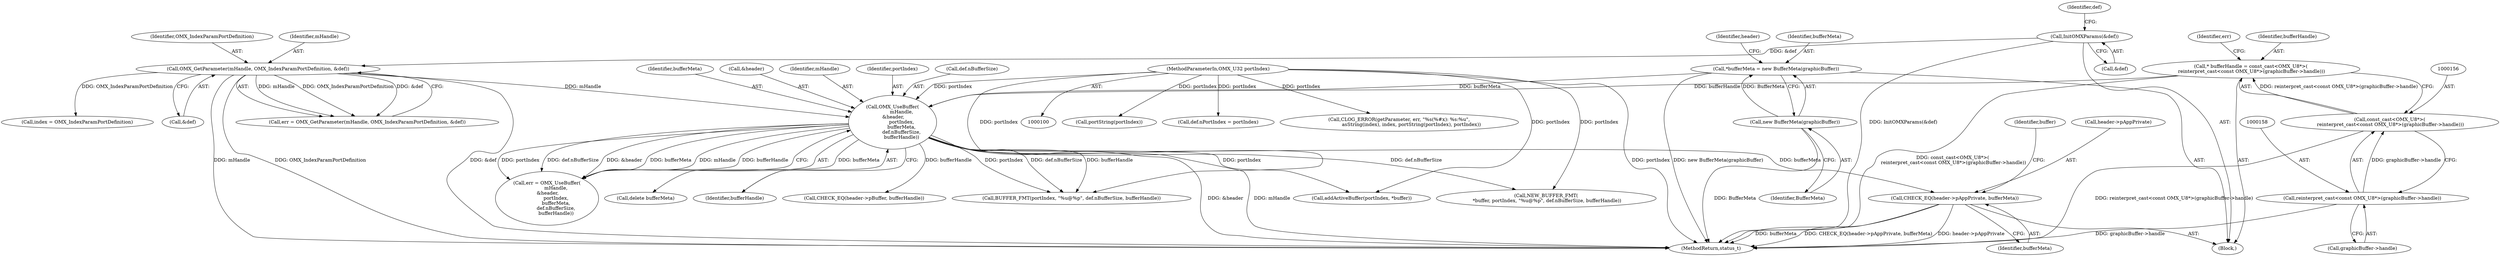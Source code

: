 digraph "1_Android_b351eabb428c7ca85a34513c64601f437923d576_13@pointer" {
"1000206" [label="(Call,CHECK_EQ(header->pAppPrivate, bufferMeta))"];
"1000164" [label="(Call,OMX_UseBuffer(\n            mHandle,\n &header,\n            portIndex,\n            bufferMeta,\n            def.nBufferSize,\n            bufferHandle))"];
"1000117" [label="(Call,OMX_GetParameter(mHandle, OMX_IndexParamPortDefinition, &def))"];
"1000106" [label="(Call,InitOMXParams(&def))"];
"1000101" [label="(MethodParameterIn,OMX_U32 portIndex)"];
"1000144" [label="(Call,*bufferMeta = new BufferMeta(graphicBuffer))"];
"1000146" [label="(Call,new BufferMeta(graphicBuffer))"];
"1000153" [label="(Call,* bufferHandle = const_cast<OMX_U8*>(\n reinterpret_cast<const OMX_U8*>(graphicBuffer->handle)))"];
"1000155" [label="(Call,const_cast<OMX_U8*>(\n reinterpret_cast<const OMX_U8*>(graphicBuffer->handle)))"];
"1000157" [label="(Call,reinterpret_cast<const OMX_U8*>(graphicBuffer->handle))"];
"1000157" [label="(Call,reinterpret_cast<const OMX_U8*>(graphicBuffer->handle))"];
"1000222" [label="(Call,NEW_BUFFER_FMT(\n *buffer, portIndex, \"%u@%p\", def.nBufferSize, bufferHandle))"];
"1000170" [label="(Call,def.nBufferSize)"];
"1000107" [label="(Call,&def)"];
"1000155" [label="(Call,const_cast<OMX_U8*>(\n reinterpret_cast<const OMX_U8*>(graphicBuffer->handle)))"];
"1000144" [label="(Call,*bufferMeta = new BufferMeta(graphicBuffer))"];
"1000159" [label="(Call,graphicBuffer->handle)"];
"1000138" [label="(Call,portString(portIndex))"];
"1000101" [label="(MethodParameterIn,OMX_U32 portIndex)"];
"1000109" [label="(Call,def.nPortIndex = portIndex)"];
"1000207" [label="(Call,header->pAppPrivate)"];
"1000169" [label="(Identifier,bufferMeta)"];
"1000206" [label="(Call,CHECK_EQ(header->pAppPrivate, bufferMeta))"];
"1000117" [label="(Call,OMX_GetParameter(mHandle, OMX_IndexParamPortDefinition, &def))"];
"1000115" [label="(Call,err = OMX_GetParameter(mHandle, OMX_IndexParamPortDefinition, &def))"];
"1000119" [label="(Identifier,OMX_IndexParamPortDefinition)"];
"1000162" [label="(Call,err = OMX_UseBuffer(\n            mHandle,\n &header,\n            portIndex,\n            bufferMeta,\n            def.nBufferSize,\n            bufferHandle))"];
"1000166" [label="(Call,&header)"];
"1000189" [label="(Call,delete bufferMeta)"];
"1000128" [label="(Call,index = OMX_IndexParamPortDefinition)"];
"1000118" [label="(Identifier,mHandle)"];
"1000111" [label="(Identifier,def)"];
"1000210" [label="(Identifier,bufferMeta)"];
"1000165" [label="(Identifier,mHandle)"];
"1000104" [label="(Block,)"];
"1000164" [label="(Call,OMX_UseBuffer(\n            mHandle,\n &header,\n            portIndex,\n            bufferMeta,\n            def.nBufferSize,\n            bufferHandle))"];
"1000120" [label="(Call,&def)"];
"1000173" [label="(Identifier,bufferHandle)"];
"1000163" [label="(Identifier,err)"];
"1000182" [label="(Call,BUFFER_FMT(portIndex, \"%u@%p\", def.nBufferSize, bufferHandle))"];
"1000150" [label="(Identifier,header)"];
"1000131" [label="(Call,CLOG_ERROR(getParameter, err, \"%s(%#x): %s:%u\",\n                asString(index), index, portString(portIndex), portIndex))"];
"1000106" [label="(Call,InitOMXParams(&def))"];
"1000201" [label="(Call,CHECK_EQ(header->pBuffer, bufferHandle))"];
"1000145" [label="(Identifier,bufferMeta)"];
"1000147" [label="(Identifier,BufferMeta)"];
"1000153" [label="(Call,* bufferHandle = const_cast<OMX_U8*>(\n reinterpret_cast<const OMX_U8*>(graphicBuffer->handle)))"];
"1000216" [label="(Call,addActiveBuffer(portIndex, *buffer))"];
"1000146" [label="(Call,new BufferMeta(graphicBuffer))"];
"1000213" [label="(Identifier,buffer)"];
"1000154" [label="(Identifier,bufferHandle)"];
"1000233" [label="(MethodReturn,status_t)"];
"1000168" [label="(Identifier,portIndex)"];
"1000206" -> "1000104"  [label="AST: "];
"1000206" -> "1000210"  [label="CFG: "];
"1000207" -> "1000206"  [label="AST: "];
"1000210" -> "1000206"  [label="AST: "];
"1000213" -> "1000206"  [label="CFG: "];
"1000206" -> "1000233"  [label="DDG: bufferMeta"];
"1000206" -> "1000233"  [label="DDG: CHECK_EQ(header->pAppPrivate, bufferMeta)"];
"1000206" -> "1000233"  [label="DDG: header->pAppPrivate"];
"1000164" -> "1000206"  [label="DDG: bufferMeta"];
"1000164" -> "1000162"  [label="AST: "];
"1000164" -> "1000173"  [label="CFG: "];
"1000165" -> "1000164"  [label="AST: "];
"1000166" -> "1000164"  [label="AST: "];
"1000168" -> "1000164"  [label="AST: "];
"1000169" -> "1000164"  [label="AST: "];
"1000170" -> "1000164"  [label="AST: "];
"1000173" -> "1000164"  [label="AST: "];
"1000162" -> "1000164"  [label="CFG: "];
"1000164" -> "1000233"  [label="DDG: &header"];
"1000164" -> "1000233"  [label="DDG: mHandle"];
"1000164" -> "1000162"  [label="DDG: portIndex"];
"1000164" -> "1000162"  [label="DDG: def.nBufferSize"];
"1000164" -> "1000162"  [label="DDG: &header"];
"1000164" -> "1000162"  [label="DDG: bufferMeta"];
"1000164" -> "1000162"  [label="DDG: mHandle"];
"1000164" -> "1000162"  [label="DDG: bufferHandle"];
"1000117" -> "1000164"  [label="DDG: mHandle"];
"1000101" -> "1000164"  [label="DDG: portIndex"];
"1000144" -> "1000164"  [label="DDG: bufferMeta"];
"1000153" -> "1000164"  [label="DDG: bufferHandle"];
"1000164" -> "1000182"  [label="DDG: portIndex"];
"1000164" -> "1000182"  [label="DDG: def.nBufferSize"];
"1000164" -> "1000182"  [label="DDG: bufferHandle"];
"1000164" -> "1000189"  [label="DDG: bufferMeta"];
"1000164" -> "1000201"  [label="DDG: bufferHandle"];
"1000164" -> "1000216"  [label="DDG: portIndex"];
"1000164" -> "1000222"  [label="DDG: def.nBufferSize"];
"1000117" -> "1000115"  [label="AST: "];
"1000117" -> "1000120"  [label="CFG: "];
"1000118" -> "1000117"  [label="AST: "];
"1000119" -> "1000117"  [label="AST: "];
"1000120" -> "1000117"  [label="AST: "];
"1000115" -> "1000117"  [label="CFG: "];
"1000117" -> "1000233"  [label="DDG: mHandle"];
"1000117" -> "1000233"  [label="DDG: OMX_IndexParamPortDefinition"];
"1000117" -> "1000233"  [label="DDG: &def"];
"1000117" -> "1000115"  [label="DDG: mHandle"];
"1000117" -> "1000115"  [label="DDG: OMX_IndexParamPortDefinition"];
"1000117" -> "1000115"  [label="DDG: &def"];
"1000106" -> "1000117"  [label="DDG: &def"];
"1000117" -> "1000128"  [label="DDG: OMX_IndexParamPortDefinition"];
"1000106" -> "1000104"  [label="AST: "];
"1000106" -> "1000107"  [label="CFG: "];
"1000107" -> "1000106"  [label="AST: "];
"1000111" -> "1000106"  [label="CFG: "];
"1000106" -> "1000233"  [label="DDG: InitOMXParams(&def)"];
"1000101" -> "1000100"  [label="AST: "];
"1000101" -> "1000233"  [label="DDG: portIndex"];
"1000101" -> "1000109"  [label="DDG: portIndex"];
"1000101" -> "1000138"  [label="DDG: portIndex"];
"1000101" -> "1000131"  [label="DDG: portIndex"];
"1000101" -> "1000182"  [label="DDG: portIndex"];
"1000101" -> "1000216"  [label="DDG: portIndex"];
"1000101" -> "1000222"  [label="DDG: portIndex"];
"1000144" -> "1000104"  [label="AST: "];
"1000144" -> "1000146"  [label="CFG: "];
"1000145" -> "1000144"  [label="AST: "];
"1000146" -> "1000144"  [label="AST: "];
"1000150" -> "1000144"  [label="CFG: "];
"1000144" -> "1000233"  [label="DDG: new BufferMeta(graphicBuffer)"];
"1000146" -> "1000144"  [label="DDG: BufferMeta"];
"1000146" -> "1000147"  [label="CFG: "];
"1000147" -> "1000146"  [label="AST: "];
"1000146" -> "1000233"  [label="DDG: BufferMeta"];
"1000153" -> "1000104"  [label="AST: "];
"1000153" -> "1000155"  [label="CFG: "];
"1000154" -> "1000153"  [label="AST: "];
"1000155" -> "1000153"  [label="AST: "];
"1000163" -> "1000153"  [label="CFG: "];
"1000153" -> "1000233"  [label="DDG: const_cast<OMX_U8*>(\n reinterpret_cast<const OMX_U8*>(graphicBuffer->handle))"];
"1000155" -> "1000153"  [label="DDG: reinterpret_cast<const OMX_U8*>(graphicBuffer->handle)"];
"1000155" -> "1000157"  [label="CFG: "];
"1000156" -> "1000155"  [label="AST: "];
"1000157" -> "1000155"  [label="AST: "];
"1000155" -> "1000233"  [label="DDG: reinterpret_cast<const OMX_U8*>(graphicBuffer->handle)"];
"1000157" -> "1000155"  [label="DDG: graphicBuffer->handle"];
"1000157" -> "1000159"  [label="CFG: "];
"1000158" -> "1000157"  [label="AST: "];
"1000159" -> "1000157"  [label="AST: "];
"1000157" -> "1000233"  [label="DDG: graphicBuffer->handle"];
}

